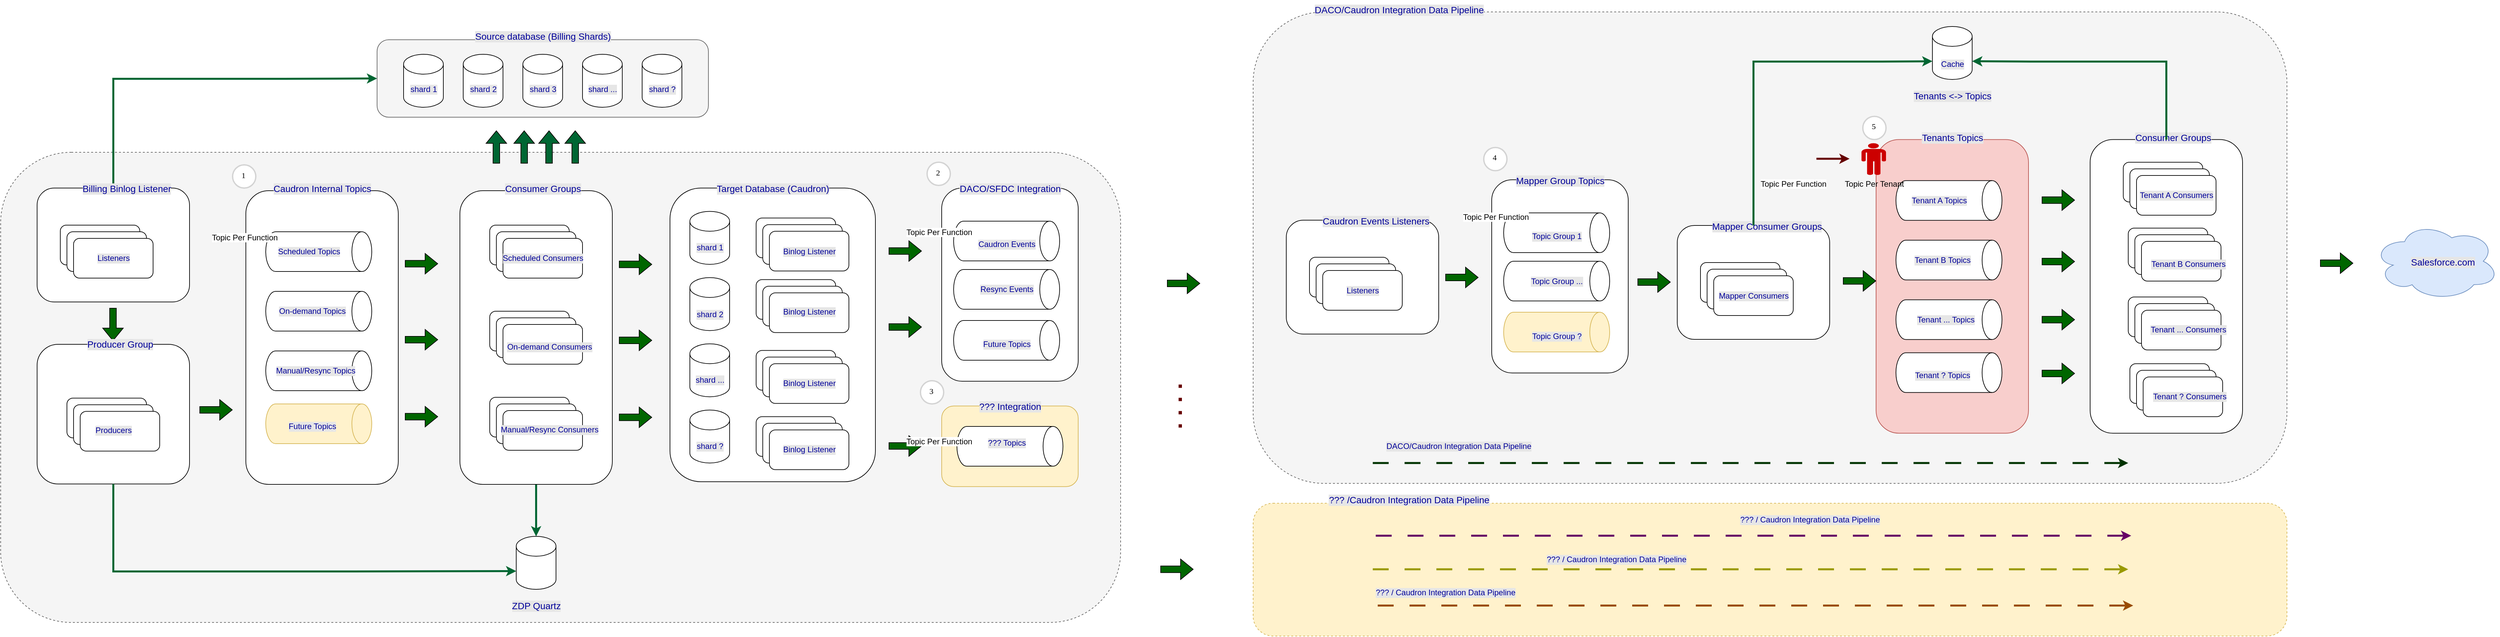 <mxfile version="24.0.6" type="github">
  <diagram name="Page-1" id="sh8ykiF0knSkxBJXVvDX">
    <mxGraphModel dx="3491" dy="1003" grid="1" gridSize="10" guides="1" tooltips="1" connect="1" arrows="1" fold="1" page="1" pageScale="1" pageWidth="850" pageHeight="1100" math="0" shadow="0">
      <root>
        <mxCell id="0" />
        <mxCell id="1" parent="0" />
        <mxCell id="TIKX9eycbTkuqXLnJjCn-144" value="" style="rounded=1;whiteSpace=wrap;html=1;dashed=1;strokeColor=#666666;fillColor=#f5f5f5;fontColor=#333333;" vertex="1" parent="1">
          <mxGeometry x="1760" y="58" width="1560" height="712" as="geometry" />
        </mxCell>
        <mxCell id="TIKX9eycbTkuqXLnJjCn-42" value="" style="rounded=1;whiteSpace=wrap;html=1;dashed=1;strokeColor=#666666;fillColor=#f5f5f5;fontColor=#333333;" vertex="1" parent="1">
          <mxGeometry x="-130" y="270" width="1690" height="710" as="geometry" />
        </mxCell>
        <mxCell id="TIKX9eycbTkuqXLnJjCn-10" value="" style="rounded=1;whiteSpace=wrap;html=1;" vertex="1" parent="1">
          <mxGeometry x="-75" y="560" width="230" height="210.88" as="geometry" />
        </mxCell>
        <mxCell id="TIKX9eycbTkuqXLnJjCn-9" value="" style="rounded=1;whiteSpace=wrap;html=1;fillColor=#f5f5f5;fontColor=#333333;strokeColor=#666666;" vertex="1" parent="1">
          <mxGeometry x="438" y="100" width="500" height="117" as="geometry" />
        </mxCell>
        <mxCell id="TIKX9eycbTkuqXLnJjCn-6" value="" style="rounded=1;whiteSpace=wrap;html=1;" vertex="1" parent="1">
          <mxGeometry x="1290" y="324" width="206" height="291.75" as="geometry" />
        </mxCell>
        <mxCell id="TIKX9eycbTkuqXLnJjCn-44" style="edgeStyle=orthogonalEdgeStyle;rounded=0;orthogonalLoop=1;jettySize=auto;html=1;entryX=0;entryY=0.5;entryDx=0;entryDy=0;strokeWidth=3;strokeColor=#006633;" edge="1" parent="1" source="TIKX9eycbTkuqXLnJjCn-5" target="TIKX9eycbTkuqXLnJjCn-9">
          <mxGeometry relative="1" as="geometry">
            <Array as="points">
              <mxPoint x="40" y="159" />
              <mxPoint x="297" y="159" />
            </Array>
          </mxGeometry>
        </mxCell>
        <mxCell id="TIKX9eycbTkuqXLnJjCn-5" value="" style="rounded=1;whiteSpace=wrap;html=1;" vertex="1" parent="1">
          <mxGeometry x="-75" y="324" width="230" height="172" as="geometry" />
        </mxCell>
        <mxCell id="TIKX9eycbTkuqXLnJjCn-41" style="edgeStyle=orthogonalEdgeStyle;rounded=0;orthogonalLoop=1;jettySize=auto;html=1;strokeWidth=3;strokeColor=#006633;" edge="1" parent="1" source="TIKX9eycbTkuqXLnJjCn-4" target="buvXnp-66d20s14vqZSp-45">
          <mxGeometry relative="1" as="geometry" />
        </mxCell>
        <mxCell id="TIKX9eycbTkuqXLnJjCn-4" value="" style="rounded=1;whiteSpace=wrap;html=1;" vertex="1" parent="1">
          <mxGeometry x="563" y="328" width="230" height="443.5" as="geometry" />
        </mxCell>
        <mxCell id="TIKX9eycbTkuqXLnJjCn-3" value="" style="rounded=1;whiteSpace=wrap;html=1;" vertex="1" parent="1">
          <mxGeometry x="240" y="328" width="230" height="443.5" as="geometry" />
        </mxCell>
        <mxCell id="TIKX9eycbTkuqXLnJjCn-2" value="" style="rounded=1;whiteSpace=wrap;html=1;" vertex="1" parent="1">
          <mxGeometry x="880" y="324" width="310" height="443.5" as="geometry" />
        </mxCell>
        <mxCell id="buvXnp-66d20s14vqZSp-1" value="" style="rounded=1;whiteSpace=wrap;html=1;" parent="1" vertex="1">
          <mxGeometry x="-40" y="380" width="120" height="60" as="geometry" />
        </mxCell>
        <mxCell id="buvXnp-66d20s14vqZSp-2" value="" style="shape=cylinder3;whiteSpace=wrap;html=1;boundedLbl=1;backgroundOutline=1;size=15;" parent="1" vertex="1">
          <mxGeometry x="568" y="122" width="60" height="80" as="geometry" />
        </mxCell>
        <mxCell id="buvXnp-66d20s14vqZSp-3" value="" style="shape=cylinder3;whiteSpace=wrap;html=1;boundedLbl=1;backgroundOutline=1;size=15;" parent="1" vertex="1">
          <mxGeometry x="658" y="122" width="60" height="80" as="geometry" />
        </mxCell>
        <mxCell id="buvXnp-66d20s14vqZSp-4" value="" style="shape=cylinder3;whiteSpace=wrap;html=1;boundedLbl=1;backgroundOutline=1;size=15;" parent="1" vertex="1">
          <mxGeometry x="748" y="122" width="60" height="80" as="geometry" />
        </mxCell>
        <mxCell id="buvXnp-66d20s14vqZSp-5" value="" style="shape=cylinder3;whiteSpace=wrap;html=1;boundedLbl=1;backgroundOutline=1;size=15;" parent="1" vertex="1">
          <mxGeometry x="838" y="122" width="60" height="80" as="geometry" />
        </mxCell>
        <mxCell id="buvXnp-66d20s14vqZSp-6" value="" style="shape=cylinder3;whiteSpace=wrap;html=1;boundedLbl=1;backgroundOutline=1;size=15;" parent="1" vertex="1">
          <mxGeometry x="478" y="122" width="60" height="80" as="geometry" />
        </mxCell>
        <mxCell id="buvXnp-66d20s14vqZSp-7" value="" style="rounded=1;whiteSpace=wrap;html=1;" parent="1" vertex="1">
          <mxGeometry x="-30" y="390" width="120" height="60" as="geometry" />
        </mxCell>
        <mxCell id="buvXnp-66d20s14vqZSp-8" value="" style="rounded=1;whiteSpace=wrap;html=1;" parent="1" vertex="1">
          <mxGeometry x="-20" y="400" width="120" height="60" as="geometry" />
        </mxCell>
        <mxCell id="buvXnp-66d20s14vqZSp-9" value="" style="rounded=1;whiteSpace=wrap;html=1;" parent="1" vertex="1">
          <mxGeometry x="-30" y="641.25" width="120" height="60" as="geometry" />
        </mxCell>
        <mxCell id="buvXnp-66d20s14vqZSp-10" value="" style="rounded=1;whiteSpace=wrap;html=1;" parent="1" vertex="1">
          <mxGeometry x="-20" y="651.25" width="120" height="60" as="geometry" />
        </mxCell>
        <mxCell id="buvXnp-66d20s14vqZSp-11" value="" style="rounded=1;whiteSpace=wrap;html=1;" parent="1" vertex="1">
          <mxGeometry x="-10" y="661.25" width="120" height="60" as="geometry" />
        </mxCell>
        <mxCell id="buvXnp-66d20s14vqZSp-12" value="" style="shape=cylinder3;whiteSpace=wrap;html=1;boundedLbl=1;backgroundOutline=1;size=15;rotation=90;" parent="1" vertex="1">
          <mxGeometry x="320" y="340" width="60" height="160" as="geometry" />
        </mxCell>
        <mxCell id="buvXnp-66d20s14vqZSp-13" value="" style="shape=cylinder3;whiteSpace=wrap;html=1;boundedLbl=1;backgroundOutline=1;size=15;rotation=90;" parent="1" vertex="1">
          <mxGeometry x="320" y="430" width="60" height="160" as="geometry" />
        </mxCell>
        <mxCell id="buvXnp-66d20s14vqZSp-14" value="" style="shape=cylinder3;whiteSpace=wrap;html=1;boundedLbl=1;backgroundOutline=1;size=15;rotation=90;" parent="1" vertex="1">
          <mxGeometry x="320" y="520" width="60" height="160" as="geometry" />
        </mxCell>
        <mxCell id="buvXnp-66d20s14vqZSp-15" value="" style="shape=cylinder3;whiteSpace=wrap;html=1;boundedLbl=1;backgroundOutline=1;size=15;rotation=90;fillColor=#fff2cc;strokeColor=#d6b656;" parent="1" vertex="1">
          <mxGeometry x="320" y="600" width="60" height="160" as="geometry" />
        </mxCell>
        <mxCell id="buvXnp-66d20s14vqZSp-16" value="" style="rounded=1;whiteSpace=wrap;html=1;" parent="1" vertex="1">
          <mxGeometry x="608" y="380" width="120" height="60" as="geometry" />
        </mxCell>
        <mxCell id="buvXnp-66d20s14vqZSp-17" value="" style="rounded=1;whiteSpace=wrap;html=1;" parent="1" vertex="1">
          <mxGeometry x="618" y="390" width="120" height="60" as="geometry" />
        </mxCell>
        <mxCell id="buvXnp-66d20s14vqZSp-18" value="" style="rounded=1;whiteSpace=wrap;html=1;" parent="1" vertex="1">
          <mxGeometry x="628" y="400" width="120" height="60" as="geometry" />
        </mxCell>
        <mxCell id="buvXnp-66d20s14vqZSp-19" value="" style="rounded=1;whiteSpace=wrap;html=1;" parent="1" vertex="1">
          <mxGeometry x="608" y="510" width="120" height="60" as="geometry" />
        </mxCell>
        <mxCell id="buvXnp-66d20s14vqZSp-20" value="" style="rounded=1;whiteSpace=wrap;html=1;" parent="1" vertex="1">
          <mxGeometry x="618" y="520" width="120" height="60" as="geometry" />
        </mxCell>
        <mxCell id="buvXnp-66d20s14vqZSp-21" value="" style="rounded=1;whiteSpace=wrap;html=1;" parent="1" vertex="1">
          <mxGeometry x="628" y="530" width="120" height="60" as="geometry" />
        </mxCell>
        <mxCell id="buvXnp-66d20s14vqZSp-22" value="" style="rounded=1;whiteSpace=wrap;html=1;" parent="1" vertex="1">
          <mxGeometry x="608" y="640" width="120" height="60" as="geometry" />
        </mxCell>
        <mxCell id="buvXnp-66d20s14vqZSp-23" value="" style="rounded=1;whiteSpace=wrap;html=1;" parent="1" vertex="1">
          <mxGeometry x="618" y="650" width="120" height="60" as="geometry" />
        </mxCell>
        <mxCell id="buvXnp-66d20s14vqZSp-24" value="" style="rounded=1;whiteSpace=wrap;html=1;" parent="1" vertex="1">
          <mxGeometry x="628" y="660" width="120" height="60" as="geometry" />
        </mxCell>
        <mxCell id="buvXnp-66d20s14vqZSp-25" value="" style="shape=cylinder3;whiteSpace=wrap;html=1;boundedLbl=1;backgroundOutline=1;size=15;" parent="1" vertex="1">
          <mxGeometry x="910" y="359.25" width="60" height="80" as="geometry" />
        </mxCell>
        <mxCell id="buvXnp-66d20s14vqZSp-26" value="" style="shape=cylinder3;whiteSpace=wrap;html=1;boundedLbl=1;backgroundOutline=1;size=15;" parent="1" vertex="1">
          <mxGeometry x="910" y="459.25" width="60" height="80" as="geometry" />
        </mxCell>
        <mxCell id="buvXnp-66d20s14vqZSp-27" value="" style="shape=cylinder3;whiteSpace=wrap;html=1;boundedLbl=1;backgroundOutline=1;size=15;" parent="1" vertex="1">
          <mxGeometry x="910" y="559.25" width="60" height="80" as="geometry" />
        </mxCell>
        <mxCell id="buvXnp-66d20s14vqZSp-29" value="" style="shape=cylinder3;whiteSpace=wrap;html=1;boundedLbl=1;backgroundOutline=1;size=15;rotation=90;" parent="1" vertex="1">
          <mxGeometry x="1358" y="324" width="60" height="160" as="geometry" />
        </mxCell>
        <mxCell id="buvXnp-66d20s14vqZSp-30" value="" style="shape=cylinder3;whiteSpace=wrap;html=1;boundedLbl=1;backgroundOutline=1;size=15;rotation=90;" parent="1" vertex="1">
          <mxGeometry x="1358" y="397" width="60" height="160" as="geometry" />
        </mxCell>
        <mxCell id="buvXnp-66d20s14vqZSp-31" value="" style="shape=cylinder3;whiteSpace=wrap;html=1;boundedLbl=1;backgroundOutline=1;size=15;rotation=90;" parent="1" vertex="1">
          <mxGeometry x="1358" y="474" width="60" height="160" as="geometry" />
        </mxCell>
        <mxCell id="buvXnp-66d20s14vqZSp-32" value="" style="shape=cylinder3;whiteSpace=wrap;html=1;boundedLbl=1;backgroundOutline=1;size=15;" parent="1" vertex="1">
          <mxGeometry x="910" y="659.25" width="60" height="80" as="geometry" />
        </mxCell>
        <mxCell id="buvXnp-66d20s14vqZSp-33" value="" style="rounded=1;whiteSpace=wrap;html=1;" parent="1" vertex="1">
          <mxGeometry x="1010" y="369.25" width="120" height="60" as="geometry" />
        </mxCell>
        <mxCell id="buvXnp-66d20s14vqZSp-34" value="" style="rounded=1;whiteSpace=wrap;html=1;" parent="1" vertex="1">
          <mxGeometry x="1020" y="379.25" width="120" height="60" as="geometry" />
        </mxCell>
        <mxCell id="buvXnp-66d20s14vqZSp-35" value="" style="rounded=1;whiteSpace=wrap;html=1;" parent="1" vertex="1">
          <mxGeometry x="1030" y="389.25" width="120" height="60" as="geometry" />
        </mxCell>
        <mxCell id="buvXnp-66d20s14vqZSp-36" value="" style="rounded=1;whiteSpace=wrap;html=1;" parent="1" vertex="1">
          <mxGeometry x="1010" y="462.25" width="120" height="60" as="geometry" />
        </mxCell>
        <mxCell id="buvXnp-66d20s14vqZSp-37" value="" style="rounded=1;whiteSpace=wrap;html=1;" parent="1" vertex="1">
          <mxGeometry x="1020" y="472.25" width="120" height="60" as="geometry" />
        </mxCell>
        <mxCell id="buvXnp-66d20s14vqZSp-38" value="" style="rounded=1;whiteSpace=wrap;html=1;" parent="1" vertex="1">
          <mxGeometry x="1030" y="482.25" width="120" height="60" as="geometry" />
        </mxCell>
        <mxCell id="buvXnp-66d20s14vqZSp-39" value="" style="rounded=1;whiteSpace=wrap;html=1;" parent="1" vertex="1">
          <mxGeometry x="1010" y="569.25" width="120" height="60" as="geometry" />
        </mxCell>
        <mxCell id="buvXnp-66d20s14vqZSp-40" value="" style="rounded=1;whiteSpace=wrap;html=1;" parent="1" vertex="1">
          <mxGeometry x="1020" y="579.25" width="120" height="60" as="geometry" />
        </mxCell>
        <mxCell id="buvXnp-66d20s14vqZSp-41" value="" style="rounded=1;whiteSpace=wrap;html=1;" parent="1" vertex="1">
          <mxGeometry x="1030" y="589.25" width="120" height="60" as="geometry" />
        </mxCell>
        <mxCell id="buvXnp-66d20s14vqZSp-42" value="" style="rounded=1;whiteSpace=wrap;html=1;" parent="1" vertex="1">
          <mxGeometry x="1010" y="669.25" width="120" height="60" as="geometry" />
        </mxCell>
        <mxCell id="buvXnp-66d20s14vqZSp-43" value="" style="rounded=1;whiteSpace=wrap;html=1;" parent="1" vertex="1">
          <mxGeometry x="1020" y="679.25" width="120" height="60" as="geometry" />
        </mxCell>
        <mxCell id="buvXnp-66d20s14vqZSp-44" value="" style="rounded=1;whiteSpace=wrap;html=1;" parent="1" vertex="1">
          <mxGeometry x="1030" y="689.25" width="120" height="60" as="geometry" />
        </mxCell>
        <mxCell id="buvXnp-66d20s14vqZSp-45" value="" style="shape=cylinder3;whiteSpace=wrap;html=1;boundedLbl=1;backgroundOutline=1;size=15;" parent="1" vertex="1">
          <mxGeometry x="648" y="850" width="60" height="80" as="geometry" />
        </mxCell>
        <mxCell id="TIKX9eycbTkuqXLnJjCn-7" value="" style="rounded=1;whiteSpace=wrap;html=1;fillColor=#fff2cc;strokeColor=#d6b656;" vertex="1" parent="1">
          <mxGeometry x="1290" y="653.13" width="206" height="121.75" as="geometry" />
        </mxCell>
        <mxCell id="TIKX9eycbTkuqXLnJjCn-8" value="" style="shape=cylinder3;whiteSpace=wrap;html=1;boundedLbl=1;backgroundOutline=1;size=15;rotation=90;" vertex="1" parent="1">
          <mxGeometry x="1363" y="634.01" width="60" height="160" as="geometry" />
        </mxCell>
        <mxCell id="TIKX9eycbTkuqXLnJjCn-11" value="" style="shape=flexArrow;endArrow=classic;html=1;rounded=0;fillColor=#006600;" edge="1" parent="1">
          <mxGeometry width="50" height="50" relative="1" as="geometry">
            <mxPoint x="170" y="659" as="sourcePoint" />
            <mxPoint x="220" y="659" as="targetPoint" />
          </mxGeometry>
        </mxCell>
        <mxCell id="TIKX9eycbTkuqXLnJjCn-12" value="" style="shape=flexArrow;endArrow=classic;html=1;rounded=0;fillColor=#006600;" edge="1" parent="1">
          <mxGeometry width="50" height="50" relative="1" as="geometry">
            <mxPoint x="480" y="438.25" as="sourcePoint" />
            <mxPoint x="530" y="438.25" as="targetPoint" />
          </mxGeometry>
        </mxCell>
        <mxCell id="TIKX9eycbTkuqXLnJjCn-13" value="" style="shape=flexArrow;endArrow=classic;html=1;rounded=0;fillColor=#006600;" edge="1" parent="1">
          <mxGeometry width="50" height="50" relative="1" as="geometry">
            <mxPoint x="480" y="553" as="sourcePoint" />
            <mxPoint x="530" y="553" as="targetPoint" />
          </mxGeometry>
        </mxCell>
        <mxCell id="TIKX9eycbTkuqXLnJjCn-14" value="" style="shape=flexArrow;endArrow=classic;html=1;rounded=0;fillColor=#006600;" edge="1" parent="1">
          <mxGeometry width="50" height="50" relative="1" as="geometry">
            <mxPoint x="480" y="669.25" as="sourcePoint" />
            <mxPoint x="530" y="669.25" as="targetPoint" />
          </mxGeometry>
        </mxCell>
        <mxCell id="TIKX9eycbTkuqXLnJjCn-15" value="" style="shape=flexArrow;endArrow=classic;html=1;rounded=0;fillColor=#006600;" edge="1" parent="1">
          <mxGeometry width="50" height="50" relative="1" as="geometry">
            <mxPoint x="803" y="439.25" as="sourcePoint" />
            <mxPoint x="853" y="439.25" as="targetPoint" />
          </mxGeometry>
        </mxCell>
        <mxCell id="TIKX9eycbTkuqXLnJjCn-16" value="" style="shape=flexArrow;endArrow=classic;html=1;rounded=0;fillColor=#006600;" edge="1" parent="1">
          <mxGeometry width="50" height="50" relative="1" as="geometry">
            <mxPoint x="803" y="554" as="sourcePoint" />
            <mxPoint x="853" y="554" as="targetPoint" />
          </mxGeometry>
        </mxCell>
        <mxCell id="TIKX9eycbTkuqXLnJjCn-17" value="" style="shape=flexArrow;endArrow=classic;html=1;rounded=0;fillColor=#006600;" edge="1" parent="1">
          <mxGeometry width="50" height="50" relative="1" as="geometry">
            <mxPoint x="803" y="670.25" as="sourcePoint" />
            <mxPoint x="853" y="670.25" as="targetPoint" />
          </mxGeometry>
        </mxCell>
        <mxCell id="TIKX9eycbTkuqXLnJjCn-18" value="" style="shape=flexArrow;endArrow=classic;html=1;rounded=0;fillColor=#006600;" edge="1" parent="1">
          <mxGeometry width="50" height="50" relative="1" as="geometry">
            <mxPoint x="1210" y="419.13" as="sourcePoint" />
            <mxPoint x="1260" y="419.13" as="targetPoint" />
          </mxGeometry>
        </mxCell>
        <mxCell id="TIKX9eycbTkuqXLnJjCn-19" value="" style="shape=flexArrow;endArrow=classic;html=1;rounded=0;fillColor=#006600;" edge="1" parent="1">
          <mxGeometry width="50" height="50" relative="1" as="geometry">
            <mxPoint x="1210" y="533.88" as="sourcePoint" />
            <mxPoint x="1260" y="533.88" as="targetPoint" />
          </mxGeometry>
        </mxCell>
        <mxCell id="TIKX9eycbTkuqXLnJjCn-20" value="" style="shape=flexArrow;endArrow=classic;html=1;rounded=0;fillColor=#006600;" edge="1" parent="1">
          <mxGeometry width="50" height="50" relative="1" as="geometry">
            <mxPoint x="1210" y="713.51" as="sourcePoint" />
            <mxPoint x="1260" y="713.51" as="targetPoint" />
          </mxGeometry>
        </mxCell>
        <mxCell id="TIKX9eycbTkuqXLnJjCn-34" value="" style="shape=flexArrow;endArrow=classic;html=1;rounded=0;fillColor=#006633;" edge="1" parent="1">
          <mxGeometry width="50" height="50" relative="1" as="geometry">
            <mxPoint x="660" y="287" as="sourcePoint" />
            <mxPoint x="660" y="237" as="targetPoint" />
          </mxGeometry>
        </mxCell>
        <mxCell id="TIKX9eycbTkuqXLnJjCn-35" value="" style="shape=flexArrow;endArrow=classic;html=1;rounded=0;fillColor=#006633;" edge="1" parent="1">
          <mxGeometry width="50" height="50" relative="1" as="geometry">
            <mxPoint x="697.5" y="287" as="sourcePoint" />
            <mxPoint x="697.5" y="237" as="targetPoint" />
          </mxGeometry>
        </mxCell>
        <mxCell id="TIKX9eycbTkuqXLnJjCn-36" value="" style="shape=flexArrow;endArrow=classic;html=1;rounded=0;fillColor=#006633;" edge="1" parent="1">
          <mxGeometry width="50" height="50" relative="1" as="geometry">
            <mxPoint x="737" y="287" as="sourcePoint" />
            <mxPoint x="737" y="237" as="targetPoint" />
          </mxGeometry>
        </mxCell>
        <mxCell id="TIKX9eycbTkuqXLnJjCn-37" value="" style="shape=flexArrow;endArrow=classic;html=1;rounded=0;fillColor=#006633;" edge="1" parent="1">
          <mxGeometry width="50" height="50" relative="1" as="geometry">
            <mxPoint x="618" y="287" as="sourcePoint" />
            <mxPoint x="618" y="237" as="targetPoint" />
          </mxGeometry>
        </mxCell>
        <mxCell id="TIKX9eycbTkuqXLnJjCn-38" value="" style="shape=flexArrow;endArrow=classic;html=1;rounded=0;fillColor=#006600;" edge="1" parent="1">
          <mxGeometry width="50" height="50" relative="1" as="geometry">
            <mxPoint x="39.5" y="505" as="sourcePoint" />
            <mxPoint x="39.5" y="555" as="targetPoint" />
          </mxGeometry>
        </mxCell>
        <mxCell id="TIKX9eycbTkuqXLnJjCn-40" style="edgeStyle=orthogonalEdgeStyle;rounded=0;orthogonalLoop=1;jettySize=auto;html=1;entryX=0;entryY=0;entryDx=0;entryDy=52.5;entryPerimeter=0;strokeWidth=3;strokeColor=#006633;" edge="1" parent="1" source="TIKX9eycbTkuqXLnJjCn-10" target="buvXnp-66d20s14vqZSp-45">
          <mxGeometry relative="1" as="geometry">
            <Array as="points">
              <mxPoint x="40" y="903" />
              <mxPoint x="402" y="903" />
            </Array>
          </mxGeometry>
        </mxCell>
        <mxCell id="TIKX9eycbTkuqXLnJjCn-45" value="DACO/SFDC Integration" style="text;html=1;align=center;verticalAlign=middle;resizable=0;points=[];autosize=1;strokeColor=none;fillColor=none;fontSize=14;fontColor=#000099;labelBackgroundColor=#E6E6E6;" vertex="1" parent="1">
          <mxGeometry x="1303" y="310" width="180" height="30" as="geometry" />
        </mxCell>
        <mxCell id="TIKX9eycbTkuqXLnJjCn-46" value="??? Integration" style="text;html=1;align=center;verticalAlign=middle;resizable=0;points=[];autosize=1;strokeColor=none;fillColor=none;fontSize=14;fontColor=#000099;labelBackgroundColor=#E6E6E6;" vertex="1" parent="1">
          <mxGeometry x="1333" y="639.25" width="120" height="30" as="geometry" />
        </mxCell>
        <mxCell id="TIKX9eycbTkuqXLnJjCn-47" value="Target Database (Caudron)" style="text;html=1;align=center;verticalAlign=middle;resizable=0;points=[];autosize=1;strokeColor=none;fillColor=none;fontSize=14;fontColor=#000099;labelBackgroundColor=#E6E6E6;" vertex="1" parent="1">
          <mxGeometry x="940" y="310" width="190" height="30" as="geometry" />
        </mxCell>
        <mxCell id="TIKX9eycbTkuqXLnJjCn-48" value="Consumer Groups" style="text;html=1;align=center;verticalAlign=middle;resizable=0;points=[];autosize=1;strokeColor=none;fillColor=none;fontSize=14;fontColor=#000099;labelBackgroundColor=#E6E6E6;" vertex="1" parent="1">
          <mxGeometry x="618" y="310" width="140" height="30" as="geometry" />
        </mxCell>
        <mxCell id="TIKX9eycbTkuqXLnJjCn-49" value="Caudron Internal Topics" style="text;html=1;align=center;verticalAlign=middle;resizable=0;points=[];autosize=1;strokeColor=none;fillColor=none;fontSize=14;fontColor=#000099;labelBackgroundColor=#E6E6E6;" vertex="1" parent="1">
          <mxGeometry x="270" y="310" width="170" height="30" as="geometry" />
        </mxCell>
        <mxCell id="TIKX9eycbTkuqXLnJjCn-50" value="Billing Binlog Listener" style="text;html=1;align=center;verticalAlign=middle;resizable=0;points=[];autosize=1;strokeColor=none;fillColor=none;fontSize=14;fontColor=#000099;labelBackgroundColor=#E6E6E6;" vertex="1" parent="1">
          <mxGeometry x="-20" y="310" width="160" height="30" as="geometry" />
        </mxCell>
        <mxCell id="TIKX9eycbTkuqXLnJjCn-51" value="Producer Group" style="text;html=1;align=center;verticalAlign=middle;resizable=0;points=[];autosize=1;strokeColor=none;fillColor=none;fontSize=14;fontColor=#000099;labelBackgroundColor=#E6E6E6;" vertex="1" parent="1">
          <mxGeometry x="-10" y="545" width="120" height="30" as="geometry" />
        </mxCell>
        <mxCell id="TIKX9eycbTkuqXLnJjCn-52" value="Source database (Billing Shards)" style="text;html=1;align=center;verticalAlign=middle;resizable=0;points=[];autosize=1;strokeColor=none;fillColor=none;fontSize=14;fontColor=#000099;labelBackgroundColor=#E6E6E6;" vertex="1" parent="1">
          <mxGeometry x="573" y="80" width="230" height="30" as="geometry" />
        </mxCell>
        <mxCell id="TIKX9eycbTkuqXLnJjCn-53" value="Binlog Listener" style="text;html=1;align=center;verticalAlign=middle;resizable=0;points=[];autosize=1;strokeColor=none;fillColor=none;fontSize=12;fontColor=#000099;labelBackgroundColor=#E6E6E6;" vertex="1" parent="1">
          <mxGeometry x="1040" y="704.25" width="100" height="30" as="geometry" />
        </mxCell>
        <mxCell id="TIKX9eycbTkuqXLnJjCn-54" value="Binlog Listener" style="text;html=1;align=center;verticalAlign=middle;resizable=0;points=[];autosize=1;strokeColor=none;fillColor=none;fontSize=12;fontColor=#000099;labelBackgroundColor=#E6E6E6;" vertex="1" parent="1">
          <mxGeometry x="1040" y="604" width="100" height="30" as="geometry" />
        </mxCell>
        <mxCell id="TIKX9eycbTkuqXLnJjCn-55" value="Binlog Listener" style="text;html=1;align=center;verticalAlign=middle;resizable=0;points=[];autosize=1;strokeColor=none;fillColor=none;fontSize=12;fontColor=#000099;labelBackgroundColor=#E6E6E6;" vertex="1" parent="1">
          <mxGeometry x="1040" y="496" width="100" height="30" as="geometry" />
        </mxCell>
        <mxCell id="TIKX9eycbTkuqXLnJjCn-56" value="Binlog Listener" style="text;html=1;align=center;verticalAlign=middle;resizable=0;points=[];autosize=1;strokeColor=none;fillColor=none;fontSize=12;fontColor=#000099;labelBackgroundColor=#E6E6E6;" vertex="1" parent="1">
          <mxGeometry x="1040" y="405" width="100" height="30" as="geometry" />
        </mxCell>
        <mxCell id="TIKX9eycbTkuqXLnJjCn-58" value="Scheduled Topics" style="text;html=1;align=center;verticalAlign=middle;resizable=0;points=[];autosize=1;strokeColor=none;fillColor=none;fontSize=12;fontColor=#000099;labelBackgroundColor=#E6E6E6;" vertex="1" parent="1">
          <mxGeometry x="275" y="405" width="120" height="30" as="geometry" />
        </mxCell>
        <mxCell id="TIKX9eycbTkuqXLnJjCn-59" value="On-demand Topics" style="text;html=1;align=center;verticalAlign=middle;resizable=0;points=[];autosize=1;strokeColor=none;fillColor=none;fontSize=12;fontColor=#000099;labelBackgroundColor=#E6E6E6;" vertex="1" parent="1">
          <mxGeometry x="280" y="495" width="120" height="30" as="geometry" />
        </mxCell>
        <mxCell id="TIKX9eycbTkuqXLnJjCn-60" value="Manual/Resync Topics" style="text;html=1;align=center;verticalAlign=middle;resizable=0;points=[];autosize=1;strokeColor=none;fillColor=none;fontSize=12;fontColor=#000099;labelBackgroundColor=#E6E6E6;" vertex="1" parent="1">
          <mxGeometry x="275" y="585" width="140" height="30" as="geometry" />
        </mxCell>
        <mxCell id="TIKX9eycbTkuqXLnJjCn-61" value="Future Topics" style="text;html=1;align=center;verticalAlign=middle;resizable=0;points=[];autosize=1;strokeColor=none;fillColor=none;fontSize=12;fontColor=#000099;labelBackgroundColor=#E6E6E6;" vertex="1" parent="1">
          <mxGeometry x="290" y="669.25" width="100" height="30" as="geometry" />
        </mxCell>
        <mxCell id="TIKX9eycbTkuqXLnJjCn-62" value="Scheduled Consumers" style="text;html=1;align=center;verticalAlign=middle;resizable=0;points=[];autosize=1;strokeColor=none;fillColor=none;fontSize=12;fontColor=#000099;labelBackgroundColor=#E6E6E6;" vertex="1" parent="1">
          <mxGeometry x="618" y="415" width="140" height="30" as="geometry" />
        </mxCell>
        <mxCell id="TIKX9eycbTkuqXLnJjCn-63" value="On-demand Consumers" style="text;html=1;align=center;verticalAlign=middle;resizable=0;points=[];autosize=1;strokeColor=none;fillColor=none;fontSize=12;fontColor=#000099;labelBackgroundColor=#E6E6E6;" vertex="1" parent="1">
          <mxGeometry x="623" y="549.25" width="150" height="30" as="geometry" />
        </mxCell>
        <mxCell id="TIKX9eycbTkuqXLnJjCn-64" value="Manual/Resync Consumers" style="text;html=1;align=center;verticalAlign=middle;resizable=0;points=[];autosize=1;strokeColor=none;fillColor=none;fontSize=12;fontColor=#000099;labelBackgroundColor=#E6E6E6;" vertex="1" parent="1">
          <mxGeometry x="613" y="674.25" width="170" height="30" as="geometry" />
        </mxCell>
        <mxCell id="TIKX9eycbTkuqXLnJjCn-65" value="Caudron Events" style="text;html=1;align=center;verticalAlign=middle;resizable=0;points=[];autosize=1;strokeColor=none;fillColor=none;fontSize=12;fontColor=#000099;labelBackgroundColor=#E6E6E6;" vertex="1" parent="1">
          <mxGeometry x="1333" y="394.25" width="110" height="30" as="geometry" />
        </mxCell>
        <mxCell id="TIKX9eycbTkuqXLnJjCn-66" value="Resync Events" style="text;html=1;align=center;verticalAlign=middle;resizable=0;points=[];autosize=1;strokeColor=none;fillColor=none;fontSize=12;fontColor=#000099;labelBackgroundColor=#E6E6E6;" vertex="1" parent="1">
          <mxGeometry x="1338" y="462.25" width="100" height="30" as="geometry" />
        </mxCell>
        <mxCell id="TIKX9eycbTkuqXLnJjCn-67" value="Future Topics" style="text;html=1;align=center;verticalAlign=middle;resizable=0;points=[];autosize=1;strokeColor=none;fillColor=none;fontSize=12;fontColor=#000099;labelBackgroundColor=#E6E6E6;" vertex="1" parent="1">
          <mxGeometry x="1338" y="545" width="100" height="30" as="geometry" />
        </mxCell>
        <mxCell id="TIKX9eycbTkuqXLnJjCn-68" value="??? Topics" style="text;html=1;align=center;verticalAlign=middle;resizable=0;points=[];autosize=1;strokeColor=none;fillColor=none;fontSize=12;fontColor=#000099;labelBackgroundColor=#E6E6E6;" vertex="1" parent="1">
          <mxGeometry x="1348" y="694.25" width="80" height="30" as="geometry" />
        </mxCell>
        <mxCell id="TIKX9eycbTkuqXLnJjCn-69" value="Listeners" style="text;html=1;align=center;verticalAlign=middle;resizable=0;points=[];autosize=1;strokeColor=none;fillColor=none;fontSize=12;fontColor=#000099;labelBackgroundColor=#E6E6E6;" vertex="1" parent="1">
          <mxGeometry x="5" y="415" width="70" height="30" as="geometry" />
        </mxCell>
        <mxCell id="TIKX9eycbTkuqXLnJjCn-70" value="Producers" style="text;html=1;align=center;verticalAlign=middle;resizable=0;points=[];autosize=1;strokeColor=none;fillColor=none;fontSize=12;fontColor=#000099;labelBackgroundColor=#E6E6E6;" vertex="1" parent="1">
          <mxGeometry y="675" width="80" height="30" as="geometry" />
        </mxCell>
        <mxCell id="TIKX9eycbTkuqXLnJjCn-71" value="shard 2" style="text;html=1;align=center;verticalAlign=middle;resizable=0;points=[];autosize=1;strokeColor=none;fillColor=none;fontSize=12;fontColor=#000099;labelBackgroundColor=#E6E6E6;" vertex="1" parent="1">
          <mxGeometry x="568" y="160" width="60" height="30" as="geometry" />
        </mxCell>
        <mxCell id="TIKX9eycbTkuqXLnJjCn-72" value="shard 1" style="text;html=1;align=center;verticalAlign=middle;resizable=0;points=[];autosize=1;strokeColor=none;fillColor=none;fontSize=12;fontColor=#000099;labelBackgroundColor=#E6E6E6;" vertex="1" parent="1">
          <mxGeometry x="478" y="160" width="60" height="30" as="geometry" />
        </mxCell>
        <mxCell id="TIKX9eycbTkuqXLnJjCn-73" value="shard 3" style="text;html=1;align=center;verticalAlign=middle;resizable=0;points=[];autosize=1;strokeColor=none;fillColor=none;fontSize=12;fontColor=#000099;labelBackgroundColor=#E6E6E6;" vertex="1" parent="1">
          <mxGeometry x="658" y="160" width="60" height="30" as="geometry" />
        </mxCell>
        <mxCell id="TIKX9eycbTkuqXLnJjCn-74" value="shard ..." style="text;html=1;align=center;verticalAlign=middle;resizable=0;points=[];autosize=1;strokeColor=none;fillColor=none;fontSize=12;fontColor=#000099;labelBackgroundColor=#E6E6E6;" vertex="1" parent="1">
          <mxGeometry x="743" y="160" width="70" height="30" as="geometry" />
        </mxCell>
        <mxCell id="TIKX9eycbTkuqXLnJjCn-75" value="shard ?" style="text;html=1;align=center;verticalAlign=middle;resizable=0;points=[];autosize=1;strokeColor=none;fillColor=none;fontSize=12;fontColor=#000099;labelBackgroundColor=#E6E6E6;" vertex="1" parent="1">
          <mxGeometry x="838" y="160" width="60" height="30" as="geometry" />
        </mxCell>
        <mxCell id="TIKX9eycbTkuqXLnJjCn-76" value="shard 1" style="text;html=1;align=center;verticalAlign=middle;resizable=0;points=[];autosize=1;strokeColor=none;fillColor=none;fontSize=12;fontColor=#000099;labelBackgroundColor=#E6E6E6;" vertex="1" parent="1">
          <mxGeometry x="910" y="399.25" width="60" height="30" as="geometry" />
        </mxCell>
        <mxCell id="TIKX9eycbTkuqXLnJjCn-77" value="shard 2" style="text;html=1;align=center;verticalAlign=middle;resizable=0;points=[];autosize=1;strokeColor=none;fillColor=none;fontSize=12;fontColor=#000099;labelBackgroundColor=#E6E6E6;" vertex="1" parent="1">
          <mxGeometry x="910" y="500" width="60" height="30" as="geometry" />
        </mxCell>
        <mxCell id="TIKX9eycbTkuqXLnJjCn-78" value="shard ..." style="text;html=1;align=center;verticalAlign=middle;resizable=0;points=[];autosize=1;strokeColor=none;fillColor=none;fontSize=12;fontColor=#000099;labelBackgroundColor=#E6E6E6;" vertex="1" parent="1">
          <mxGeometry x="905" y="599.25" width="70" height="30" as="geometry" />
        </mxCell>
        <mxCell id="TIKX9eycbTkuqXLnJjCn-79" value="shard ?" style="text;html=1;align=center;verticalAlign=middle;resizable=0;points=[];autosize=1;strokeColor=none;fillColor=none;fontSize=12;fontColor=#000099;labelBackgroundColor=#E6E6E6;" vertex="1" parent="1">
          <mxGeometry x="910" y="699.01" width="60" height="30" as="geometry" />
        </mxCell>
        <mxCell id="TIKX9eycbTkuqXLnJjCn-80" value="ZDP Quartz" style="text;html=1;align=center;verticalAlign=middle;resizable=0;points=[];autosize=1;strokeColor=none;fillColor=none;fontSize=14;fontColor=#000099;labelBackgroundColor=#E6E6E6;" vertex="1" parent="1">
          <mxGeometry x="628" y="940" width="100" height="30" as="geometry" />
        </mxCell>
        <mxCell id="TIKX9eycbTkuqXLnJjCn-81" value="" style="rounded=1;whiteSpace=wrap;html=1;" vertex="1" parent="1">
          <mxGeometry x="2120" y="311.5" width="206" height="291.75" as="geometry" />
        </mxCell>
        <mxCell id="TIKX9eycbTkuqXLnJjCn-82" value="" style="shape=cylinder3;whiteSpace=wrap;html=1;boundedLbl=1;backgroundOutline=1;size=15;rotation=90;" vertex="1" parent="1">
          <mxGeometry x="2188" y="311.5" width="60" height="160" as="geometry" />
        </mxCell>
        <mxCell id="TIKX9eycbTkuqXLnJjCn-83" value="" style="shape=cylinder3;whiteSpace=wrap;html=1;boundedLbl=1;backgroundOutline=1;size=15;rotation=90;" vertex="1" parent="1">
          <mxGeometry x="2188" y="384.5" width="60" height="160" as="geometry" />
        </mxCell>
        <mxCell id="TIKX9eycbTkuqXLnJjCn-84" value="" style="shape=cylinder3;whiteSpace=wrap;html=1;boundedLbl=1;backgroundOutline=1;size=15;rotation=90;fillColor=#fff2cc;strokeColor=#d6b656;" vertex="1" parent="1">
          <mxGeometry x="2188" y="461.5" width="60" height="160" as="geometry" />
        </mxCell>
        <mxCell id="TIKX9eycbTkuqXLnJjCn-85" value="Mapper Group Topics" style="text;html=1;align=center;verticalAlign=middle;resizable=0;points=[];autosize=1;strokeColor=none;fillColor=none;fontSize=14;fontColor=#000099;labelBackgroundColor=#E6E6E6;" vertex="1" parent="1">
          <mxGeometry x="2143" y="297.5" width="160" height="30" as="geometry" />
        </mxCell>
        <mxCell id="TIKX9eycbTkuqXLnJjCn-86" value="Topic Group 1" style="text;html=1;align=center;verticalAlign=middle;resizable=0;points=[];autosize=1;strokeColor=none;fillColor=none;fontSize=12;fontColor=#000099;labelBackgroundColor=#E6E6E6;" vertex="1" parent="1">
          <mxGeometry x="2168" y="381.75" width="100" height="30" as="geometry" />
        </mxCell>
        <mxCell id="TIKX9eycbTkuqXLnJjCn-87" value="Topic Group ..." style="text;html=1;align=center;verticalAlign=middle;resizable=0;points=[];autosize=1;strokeColor=none;fillColor=none;fontSize=12;fontColor=#000099;labelBackgroundColor=#E6E6E6;" vertex="1" parent="1">
          <mxGeometry x="2168" y="449.75" width="100" height="30" as="geometry" />
        </mxCell>
        <mxCell id="TIKX9eycbTkuqXLnJjCn-88" value="Topic Group ?" style="text;html=1;align=center;verticalAlign=middle;resizable=0;points=[];autosize=1;strokeColor=none;fillColor=none;fontSize=12;fontColor=#000099;labelBackgroundColor=#E6E6E6;" vertex="1" parent="1">
          <mxGeometry x="2168" y="532.5" width="100" height="30" as="geometry" />
        </mxCell>
        <mxCell id="TIKX9eycbTkuqXLnJjCn-89" value="" style="rounded=1;whiteSpace=wrap;html=1;" vertex="1" parent="1">
          <mxGeometry x="1810" y="372.5" width="230" height="172" as="geometry" />
        </mxCell>
        <mxCell id="TIKX9eycbTkuqXLnJjCn-90" value="" style="rounded=1;whiteSpace=wrap;html=1;" vertex="1" parent="1">
          <mxGeometry x="1845" y="428.5" width="120" height="60" as="geometry" />
        </mxCell>
        <mxCell id="TIKX9eycbTkuqXLnJjCn-91" value="" style="rounded=1;whiteSpace=wrap;html=1;" vertex="1" parent="1">
          <mxGeometry x="1855" y="438.5" width="120" height="60" as="geometry" />
        </mxCell>
        <mxCell id="TIKX9eycbTkuqXLnJjCn-92" value="" style="rounded=1;whiteSpace=wrap;html=1;" vertex="1" parent="1">
          <mxGeometry x="1865" y="448.5" width="120" height="60" as="geometry" />
        </mxCell>
        <mxCell id="TIKX9eycbTkuqXLnJjCn-93" value="Caudron Events Listeners" style="text;html=1;align=center;verticalAlign=middle;resizable=0;points=[];autosize=1;strokeColor=none;fillColor=none;fontSize=14;fontColor=#000099;labelBackgroundColor=#E6E6E6;" vertex="1" parent="1">
          <mxGeometry x="1855" y="358.5" width="180" height="30" as="geometry" />
        </mxCell>
        <mxCell id="TIKX9eycbTkuqXLnJjCn-94" value="Listeners" style="text;html=1;align=center;verticalAlign=middle;resizable=0;points=[];autosize=1;strokeColor=none;fillColor=none;fontSize=12;fontColor=#000099;labelBackgroundColor=#E6E6E6;" vertex="1" parent="1">
          <mxGeometry x="1890" y="463.5" width="70" height="30" as="geometry" />
        </mxCell>
        <mxCell id="TIKX9eycbTkuqXLnJjCn-95" value="" style="rounded=1;whiteSpace=wrap;html=1;" vertex="1" parent="1">
          <mxGeometry x="2400" y="380.5" width="230" height="172" as="geometry" />
        </mxCell>
        <mxCell id="TIKX9eycbTkuqXLnJjCn-96" value="" style="rounded=1;whiteSpace=wrap;html=1;" vertex="1" parent="1">
          <mxGeometry x="2435" y="436.5" width="120" height="60" as="geometry" />
        </mxCell>
        <mxCell id="TIKX9eycbTkuqXLnJjCn-97" value="" style="rounded=1;whiteSpace=wrap;html=1;" vertex="1" parent="1">
          <mxGeometry x="2445" y="446.5" width="120" height="60" as="geometry" />
        </mxCell>
        <mxCell id="TIKX9eycbTkuqXLnJjCn-98" value="" style="rounded=1;whiteSpace=wrap;html=1;" vertex="1" parent="1">
          <mxGeometry x="2455" y="456.5" width="120" height="60" as="geometry" />
        </mxCell>
        <mxCell id="TIKX9eycbTkuqXLnJjCn-99" value="Mapper Consumer Groups" style="text;html=1;align=center;verticalAlign=middle;resizable=0;points=[];autosize=1;strokeColor=none;fillColor=none;fontSize=14;fontColor=#000099;labelBackgroundColor=#E6E6E6;" vertex="1" parent="1">
          <mxGeometry x="2440" y="366.5" width="190" height="30" as="geometry" />
        </mxCell>
        <mxCell id="TIKX9eycbTkuqXLnJjCn-100" value="Mapper Consumers" style="text;html=1;align=center;verticalAlign=middle;resizable=0;points=[];autosize=1;strokeColor=none;fillColor=none;fontSize=12;fontColor=#000099;labelBackgroundColor=#E6E6E6;" vertex="1" parent="1">
          <mxGeometry x="2450" y="471.5" width="130" height="30" as="geometry" />
        </mxCell>
        <mxCell id="TIKX9eycbTkuqXLnJjCn-109" value="" style="rounded=1;whiteSpace=wrap;html=1;" vertex="1" parent="1">
          <mxGeometry x="3023" y="250.75" width="230" height="443.5" as="geometry" />
        </mxCell>
        <mxCell id="TIKX9eycbTkuqXLnJjCn-110" value="" style="rounded=1;whiteSpace=wrap;html=1;fillColor=#f8cecc;strokeColor=#b85450;" vertex="1" parent="1">
          <mxGeometry x="2700" y="250.75" width="230" height="443.5" as="geometry" />
        </mxCell>
        <mxCell id="TIKX9eycbTkuqXLnJjCn-111" value="" style="shape=cylinder3;whiteSpace=wrap;html=1;boundedLbl=1;backgroundOutline=1;size=15;rotation=90;" vertex="1" parent="1">
          <mxGeometry x="2780" y="262.75" width="60" height="160" as="geometry" />
        </mxCell>
        <mxCell id="TIKX9eycbTkuqXLnJjCn-112" value="" style="shape=cylinder3;whiteSpace=wrap;html=1;boundedLbl=1;backgroundOutline=1;size=15;rotation=90;" vertex="1" parent="1">
          <mxGeometry x="2780" y="352.75" width="60" height="160" as="geometry" />
        </mxCell>
        <mxCell id="TIKX9eycbTkuqXLnJjCn-113" value="" style="shape=cylinder3;whiteSpace=wrap;html=1;boundedLbl=1;backgroundOutline=1;size=15;rotation=90;" vertex="1" parent="1">
          <mxGeometry x="2780" y="442.75" width="60" height="160" as="geometry" />
        </mxCell>
        <mxCell id="TIKX9eycbTkuqXLnJjCn-114" value="" style="shape=cylinder3;whiteSpace=wrap;html=1;boundedLbl=1;backgroundOutline=1;size=15;rotation=90;" vertex="1" parent="1">
          <mxGeometry x="2780" y="522.75" width="60" height="160" as="geometry" />
        </mxCell>
        <mxCell id="TIKX9eycbTkuqXLnJjCn-115" value="" style="rounded=1;whiteSpace=wrap;html=1;" vertex="1" parent="1">
          <mxGeometry x="3073" y="285" width="120" height="60" as="geometry" />
        </mxCell>
        <mxCell id="TIKX9eycbTkuqXLnJjCn-116" value="" style="rounded=1;whiteSpace=wrap;html=1;" vertex="1" parent="1">
          <mxGeometry x="3083" y="295" width="120" height="60" as="geometry" />
        </mxCell>
        <mxCell id="TIKX9eycbTkuqXLnJjCn-117" value="" style="rounded=1;whiteSpace=wrap;html=1;" vertex="1" parent="1">
          <mxGeometry x="3093" y="305" width="120" height="60" as="geometry" />
        </mxCell>
        <mxCell id="TIKX9eycbTkuqXLnJjCn-118" value="" style="rounded=1;whiteSpace=wrap;html=1;" vertex="1" parent="1">
          <mxGeometry x="3080.5" y="384.5" width="120" height="60" as="geometry" />
        </mxCell>
        <mxCell id="TIKX9eycbTkuqXLnJjCn-119" value="" style="rounded=1;whiteSpace=wrap;html=1;" vertex="1" parent="1">
          <mxGeometry x="3090.5" y="394.5" width="120" height="60" as="geometry" />
        </mxCell>
        <mxCell id="TIKX9eycbTkuqXLnJjCn-120" value="" style="rounded=1;whiteSpace=wrap;html=1;" vertex="1" parent="1">
          <mxGeometry x="3100.5" y="404.5" width="120" height="60" as="geometry" />
        </mxCell>
        <mxCell id="TIKX9eycbTkuqXLnJjCn-121" value="" style="rounded=1;whiteSpace=wrap;html=1;" vertex="1" parent="1">
          <mxGeometry x="3083" y="589.25" width="120" height="60" as="geometry" />
        </mxCell>
        <mxCell id="TIKX9eycbTkuqXLnJjCn-122" value="" style="rounded=1;whiteSpace=wrap;html=1;" vertex="1" parent="1">
          <mxGeometry x="3093" y="599.25" width="120" height="60" as="geometry" />
        </mxCell>
        <mxCell id="TIKX9eycbTkuqXLnJjCn-123" value="" style="rounded=1;whiteSpace=wrap;html=1;" vertex="1" parent="1">
          <mxGeometry x="3103" y="609.25" width="120" height="60" as="geometry" />
        </mxCell>
        <mxCell id="TIKX9eycbTkuqXLnJjCn-124" value="" style="shape=flexArrow;endArrow=classic;html=1;rounded=0;fillColor=#006600;" edge="1" parent="1">
          <mxGeometry width="50" height="50" relative="1" as="geometry">
            <mxPoint x="2950" y="342.25" as="sourcePoint" />
            <mxPoint x="3000" y="342.25" as="targetPoint" />
          </mxGeometry>
        </mxCell>
        <mxCell id="TIKX9eycbTkuqXLnJjCn-125" value="" style="shape=flexArrow;endArrow=classic;html=1;rounded=0;fillColor=#006600;" edge="1" parent="1">
          <mxGeometry width="50" height="50" relative="1" as="geometry">
            <mxPoint x="2950" y="435" as="sourcePoint" />
            <mxPoint x="3000" y="435" as="targetPoint" />
          </mxGeometry>
        </mxCell>
        <mxCell id="TIKX9eycbTkuqXLnJjCn-126" value="" style="shape=flexArrow;endArrow=classic;html=1;rounded=0;fillColor=#006600;" edge="1" parent="1">
          <mxGeometry width="50" height="50" relative="1" as="geometry">
            <mxPoint x="2950" y="522.75" as="sourcePoint" />
            <mxPoint x="3000" y="522.75" as="targetPoint" />
          </mxGeometry>
        </mxCell>
        <mxCell id="TIKX9eycbTkuqXLnJjCn-127" value="Consumer Groups" style="text;html=1;align=center;verticalAlign=middle;resizable=0;points=[];autosize=1;strokeColor=none;fillColor=none;fontSize=14;fontColor=#000099;labelBackgroundColor=#E6E6E6;" vertex="1" parent="1">
          <mxGeometry x="3078" y="232.75" width="140" height="30" as="geometry" />
        </mxCell>
        <mxCell id="TIKX9eycbTkuqXLnJjCn-128" value="Tenants Topics" style="text;html=1;align=center;verticalAlign=middle;resizable=0;points=[];autosize=1;strokeColor=none;fillColor=none;fontSize=14;fontColor=#000099;labelBackgroundColor=#E6E6E6;" vertex="1" parent="1">
          <mxGeometry x="2755" y="232.75" width="120" height="30" as="geometry" />
        </mxCell>
        <mxCell id="TIKX9eycbTkuqXLnJjCn-129" value="Tenant A Topics" style="text;html=1;align=center;verticalAlign=middle;resizable=0;points=[];autosize=1;strokeColor=none;fillColor=none;fontSize=12;fontColor=#000099;labelBackgroundColor=#E6E6E6;" vertex="1" parent="1">
          <mxGeometry x="2740" y="327.75" width="110" height="30" as="geometry" />
        </mxCell>
        <mxCell id="TIKX9eycbTkuqXLnJjCn-130" value="Tenant B Topics" style="text;html=1;align=center;verticalAlign=middle;resizable=0;points=[];autosize=1;strokeColor=none;fillColor=none;fontSize=12;fontColor=#000099;labelBackgroundColor=#E6E6E6;" vertex="1" parent="1">
          <mxGeometry x="2745" y="417.75" width="110" height="30" as="geometry" />
        </mxCell>
        <mxCell id="TIKX9eycbTkuqXLnJjCn-131" value="Tenant ... Topics" style="text;html=1;align=center;verticalAlign=middle;resizable=0;points=[];autosize=1;strokeColor=none;fillColor=none;fontSize=12;fontColor=#000099;labelBackgroundColor=#E6E6E6;" vertex="1" parent="1">
          <mxGeometry x="2750" y="507.75" width="110" height="30" as="geometry" />
        </mxCell>
        <mxCell id="TIKX9eycbTkuqXLnJjCn-132" value="Tenant ? Topics" style="text;html=1;align=center;verticalAlign=middle;resizable=0;points=[];autosize=1;strokeColor=none;fillColor=none;fontSize=12;fontColor=#000099;labelBackgroundColor=#E6E6E6;" vertex="1" parent="1">
          <mxGeometry x="2745" y="592" width="110" height="30" as="geometry" />
        </mxCell>
        <mxCell id="TIKX9eycbTkuqXLnJjCn-133" value="Tenant A Consumers" style="text;html=1;align=center;verticalAlign=middle;resizable=0;points=[];autosize=1;strokeColor=none;fillColor=none;fontSize=12;fontColor=#000099;labelBackgroundColor=#E6E6E6;" vertex="1" parent="1">
          <mxGeometry x="3088" y="320" width="130" height="30" as="geometry" />
        </mxCell>
        <mxCell id="TIKX9eycbTkuqXLnJjCn-134" value="Tenant B Consumers" style="text;html=1;align=center;verticalAlign=middle;resizable=0;points=[];autosize=1;strokeColor=none;fillColor=none;fontSize=12;fontColor=#000099;labelBackgroundColor=#E6E6E6;" vertex="1" parent="1">
          <mxGeometry x="3100.5" y="423.75" width="140" height="30" as="geometry" />
        </mxCell>
        <mxCell id="TIKX9eycbTkuqXLnJjCn-135" value="Tenant ? Consumers" style="text;html=1;align=center;verticalAlign=middle;resizable=0;points=[];autosize=1;strokeColor=none;fillColor=none;fontSize=12;fontColor=#000099;labelBackgroundColor=#E6E6E6;" vertex="1" parent="1">
          <mxGeometry x="3108" y="623.5" width="130" height="30" as="geometry" />
        </mxCell>
        <mxCell id="TIKX9eycbTkuqXLnJjCn-136" value="" style="shape=cylinder3;whiteSpace=wrap;html=1;boundedLbl=1;backgroundOutline=1;size=15;" vertex="1" parent="1">
          <mxGeometry x="2785" y="80" width="60" height="80" as="geometry" />
        </mxCell>
        <mxCell id="TIKX9eycbTkuqXLnJjCn-137" value="" style="shape=flexArrow;endArrow=classic;html=1;rounded=0;fillColor=#006600;" edge="1" parent="1">
          <mxGeometry width="50" height="50" relative="1" as="geometry">
            <mxPoint x="2950" y="604" as="sourcePoint" />
            <mxPoint x="3000" y="604" as="targetPoint" />
          </mxGeometry>
        </mxCell>
        <mxCell id="TIKX9eycbTkuqXLnJjCn-138" value="" style="rounded=1;whiteSpace=wrap;html=1;" vertex="1" parent="1">
          <mxGeometry x="3080.5" y="488.5" width="120" height="60" as="geometry" />
        </mxCell>
        <mxCell id="TIKX9eycbTkuqXLnJjCn-139" value="" style="rounded=1;whiteSpace=wrap;html=1;" vertex="1" parent="1">
          <mxGeometry x="3090.5" y="498.5" width="120" height="60" as="geometry" />
        </mxCell>
        <mxCell id="TIKX9eycbTkuqXLnJjCn-140" value="" style="rounded=1;whiteSpace=wrap;html=1;" vertex="1" parent="1">
          <mxGeometry x="3100.5" y="508.5" width="120" height="60" as="geometry" />
        </mxCell>
        <mxCell id="TIKX9eycbTkuqXLnJjCn-141" value="Tenant ... Consumers" style="text;html=1;align=center;verticalAlign=middle;resizable=0;points=[];autosize=1;strokeColor=none;fillColor=none;fontSize=12;fontColor=#000099;labelBackgroundColor=#E6E6E6;" vertex="1" parent="1">
          <mxGeometry x="3100.5" y="522.75" width="140" height="30" as="geometry" />
        </mxCell>
        <mxCell id="TIKX9eycbTkuqXLnJjCn-142" value="Tenants &amp;lt;-&amp;gt; Topics" style="text;html=1;align=center;verticalAlign=middle;resizable=0;points=[];autosize=1;strokeColor=none;fillColor=none;fontSize=14;fontColor=#000099;labelBackgroundColor=#E6E6E6;" vertex="1" parent="1">
          <mxGeometry x="2745" y="170" width="140" height="30" as="geometry" />
        </mxCell>
        <mxCell id="TIKX9eycbTkuqXLnJjCn-143" value="Cache" style="text;html=1;align=center;verticalAlign=middle;resizable=0;points=[];autosize=1;strokeColor=none;fillColor=none;fontSize=12;fontColor=#000099;labelBackgroundColor=#E6E6E6;" vertex="1" parent="1">
          <mxGeometry x="2785" y="122" width="60" height="30" as="geometry" />
        </mxCell>
        <mxCell id="TIKX9eycbTkuqXLnJjCn-145" value="" style="rounded=1;whiteSpace=wrap;html=1;dashed=1;strokeColor=#d6b656;fillColor=#fff2cc;" vertex="1" parent="1">
          <mxGeometry x="1760" y="800" width="1560" height="200.5" as="geometry" />
        </mxCell>
        <mxCell id="TIKX9eycbTkuqXLnJjCn-146" value="" style="shape=flexArrow;endArrow=classic;html=1;rounded=0;fillColor=#006600;" edge="1" parent="1">
          <mxGeometry width="50" height="50" relative="1" as="geometry">
            <mxPoint x="2650" y="464.25" as="sourcePoint" />
            <mxPoint x="2700" y="464.25" as="targetPoint" />
          </mxGeometry>
        </mxCell>
        <mxCell id="TIKX9eycbTkuqXLnJjCn-147" value="" style="shape=flexArrow;endArrow=classic;html=1;rounded=0;fillColor=#006600;" edge="1" parent="1">
          <mxGeometry width="50" height="50" relative="1" as="geometry">
            <mxPoint x="2340" y="466" as="sourcePoint" />
            <mxPoint x="2390" y="466" as="targetPoint" />
          </mxGeometry>
        </mxCell>
        <mxCell id="TIKX9eycbTkuqXLnJjCn-148" value="" style="shape=flexArrow;endArrow=classic;html=1;rounded=0;fillColor=#006600;" edge="1" parent="1">
          <mxGeometry width="50" height="50" relative="1" as="geometry">
            <mxPoint x="2050" y="459" as="sourcePoint" />
            <mxPoint x="2100" y="459" as="targetPoint" />
          </mxGeometry>
        </mxCell>
        <mxCell id="TIKX9eycbTkuqXLnJjCn-149" value="DACO/Caudron Integration Data Pipeline" style="text;html=1;align=center;verticalAlign=middle;resizable=0;points=[];autosize=1;strokeColor=none;fillColor=none;fontSize=14;fontColor=#000099;labelBackgroundColor=#E6E6E6;" vertex="1" parent="1">
          <mxGeometry x="1840" y="40" width="280" height="30" as="geometry" />
        </mxCell>
        <mxCell id="TIKX9eycbTkuqXLnJjCn-150" value="??? /Caudron Integration Data Pipeline" style="text;html=1;align=center;verticalAlign=middle;resizable=0;points=[];autosize=1;strokeColor=none;fillColor=none;fontSize=14;fontColor=#000099;labelBackgroundColor=#E6E6E6;" vertex="1" parent="1">
          <mxGeometry x="1860" y="780" width="270" height="30" as="geometry" />
        </mxCell>
        <mxCell id="TIKX9eycbTkuqXLnJjCn-151" value="" style="shape=flexArrow;endArrow=classic;html=1;rounded=0;fillColor=#006600;" edge="1" parent="1">
          <mxGeometry width="50" height="50" relative="1" as="geometry">
            <mxPoint x="1630" y="468" as="sourcePoint" />
            <mxPoint x="1680" y="468" as="targetPoint" />
          </mxGeometry>
        </mxCell>
        <mxCell id="TIKX9eycbTkuqXLnJjCn-152" value="" style="shape=flexArrow;endArrow=classic;html=1;rounded=0;fillColor=#006600;" edge="1" parent="1">
          <mxGeometry width="50" height="50" relative="1" as="geometry">
            <mxPoint x="1620" y="899.75" as="sourcePoint" />
            <mxPoint x="1670" y="899.75" as="targetPoint" />
          </mxGeometry>
        </mxCell>
        <mxCell id="TIKX9eycbTkuqXLnJjCn-153" value="" style="endArrow=none;dashed=1;html=1;dashPattern=1 3;strokeWidth=5;rounded=0;strokeColor=#660000;" edge="1" parent="1">
          <mxGeometry width="50" height="50" relative="1" as="geometry">
            <mxPoint x="1650" y="685.75" as="sourcePoint" />
            <mxPoint x="1650" y="615.75" as="targetPoint" />
          </mxGeometry>
        </mxCell>
        <mxCell id="TIKX9eycbTkuqXLnJjCn-155" value="1" style="ellipse;whiteSpace=wrap;html=1;aspect=fixed;strokeWidth=2;fontFamily=Tahoma;spacingBottom=4;spacingRight=2;strokeColor=#d3d3d3;" vertex="1" parent="1">
          <mxGeometry x="220" y="289" width="35" height="35" as="geometry" />
        </mxCell>
        <mxCell id="TIKX9eycbTkuqXLnJjCn-157" value="2" style="ellipse;whiteSpace=wrap;html=1;aspect=fixed;strokeWidth=2;fontFamily=Tahoma;spacingBottom=4;spacingRight=2;strokeColor=#d3d3d3;" vertex="1" parent="1">
          <mxGeometry x="1268" y="285" width="35" height="35" as="geometry" />
        </mxCell>
        <mxCell id="TIKX9eycbTkuqXLnJjCn-158" value="3" style="ellipse;whiteSpace=wrap;html=1;aspect=fixed;strokeWidth=2;fontFamily=Tahoma;spacingBottom=4;spacingRight=2;strokeColor=#d3d3d3;" vertex="1" parent="1">
          <mxGeometry x="1258" y="615" width="35" height="35" as="geometry" />
        </mxCell>
        <mxCell id="TIKX9eycbTkuqXLnJjCn-159" value="4" style="ellipse;whiteSpace=wrap;html=1;aspect=fixed;strokeWidth=2;fontFamily=Tahoma;spacingBottom=4;spacingRight=2;strokeColor=#d3d3d3;" vertex="1" parent="1">
          <mxGeometry x="2108" y="262.75" width="35" height="35" as="geometry" />
        </mxCell>
        <mxCell id="TIKX9eycbTkuqXLnJjCn-160" value="5" style="ellipse;whiteSpace=wrap;html=1;aspect=fixed;strokeWidth=2;fontFamily=Tahoma;spacingBottom=4;spacingRight=2;strokeColor=#d3d3d3;" vertex="1" parent="1">
          <mxGeometry x="2680" y="215.75" width="35" height="35" as="geometry" />
        </mxCell>
        <mxCell id="TIKX9eycbTkuqXLnJjCn-162" value="" style="ellipse;shape=cloud;whiteSpace=wrap;html=1;fillColor=#dae8fc;strokeColor=#6c8ebf;" vertex="1" parent="1">
          <mxGeometry x="3450" y="375.5" width="190" height="118" as="geometry" />
        </mxCell>
        <mxCell id="TIKX9eycbTkuqXLnJjCn-163" value="Salesforce.com" style="text;html=1;align=center;verticalAlign=middle;resizable=0;points=[];autosize=1;strokeColor=none;fillColor=none;fontSize=14;fontColor=#000099;labelBackgroundColor=#E6E6E6;" vertex="1" parent="1">
          <mxGeometry x="3495" y="421.25" width="120" height="30" as="geometry" />
        </mxCell>
        <mxCell id="TIKX9eycbTkuqXLnJjCn-164" value="" style="shape=flexArrow;endArrow=classic;html=1;rounded=0;fillColor=#006600;" edge="1" parent="1">
          <mxGeometry width="50" height="50" relative="1" as="geometry">
            <mxPoint x="3370" y="437.5" as="sourcePoint" />
            <mxPoint x="3420" y="437.5" as="targetPoint" />
          </mxGeometry>
        </mxCell>
        <mxCell id="TIKX9eycbTkuqXLnJjCn-165" style="edgeStyle=orthogonalEdgeStyle;rounded=0;orthogonalLoop=1;jettySize=auto;html=1;entryX=0;entryY=0;entryDx=0;entryDy=52.5;entryPerimeter=0;strokeWidth=3;strokeColor=#006633;" edge="1" parent="1" source="TIKX9eycbTkuqXLnJjCn-95" target="TIKX9eycbTkuqXLnJjCn-136">
          <mxGeometry relative="1" as="geometry">
            <Array as="points">
              <mxPoint x="2515" y="133" />
              <mxPoint x="2708" y="133" />
            </Array>
          </mxGeometry>
        </mxCell>
        <mxCell id="TIKX9eycbTkuqXLnJjCn-166" style="edgeStyle=orthogonalEdgeStyle;rounded=0;orthogonalLoop=1;jettySize=auto;html=1;entryX=1;entryY=0;entryDx=0;entryDy=52.5;entryPerimeter=0;strokeWidth=3;strokeColor=#006633;" edge="1" parent="1" source="TIKX9eycbTkuqXLnJjCn-109" target="TIKX9eycbTkuqXLnJjCn-136">
          <mxGeometry relative="1" as="geometry">
            <Array as="points">
              <mxPoint x="3138" y="133" />
              <mxPoint x="2934" y="133" />
            </Array>
          </mxGeometry>
        </mxCell>
        <mxCell id="TIKX9eycbTkuqXLnJjCn-168" value="Topic Per Function" style="shape=image;html=1;verticalAlign=top;verticalLabelPosition=bottom;labelBackgroundColor=#ffffff;imageAspect=0;aspect=fixed;image=https://cdn0.iconfinder.com/data/icons/glyphpack/60/function-128.png" vertex="1" parent="1">
          <mxGeometry x="1261" y="644.25" width="49" height="49" as="geometry" />
        </mxCell>
        <mxCell id="TIKX9eycbTkuqXLnJjCn-170" value="Topic Per Tenant" style="shape=mxgraph.signs.people.man_1;html=1;pointerEvents=1;fillColor=#CC0000;strokeColor=none;verticalLabelPosition=bottom;verticalAlign=top;align=center;" vertex="1" parent="1">
          <mxGeometry x="2678" y="256.25" width="37" height="48" as="geometry" />
        </mxCell>
        <mxCell id="TIKX9eycbTkuqXLnJjCn-172" value="Topic Per Function" style="shape=image;html=1;verticalAlign=top;verticalLabelPosition=bottom;labelBackgroundColor=#ffffff;imageAspect=0;aspect=fixed;image=https://cdn0.iconfinder.com/data/icons/glyphpack/60/function-128.png" vertex="1" parent="1">
          <mxGeometry x="2101" y="305" width="49" height="49" as="geometry" />
        </mxCell>
        <mxCell id="TIKX9eycbTkuqXLnJjCn-173" value="Topic Per Function" style="shape=image;html=1;verticalAlign=top;verticalLabelPosition=bottom;labelBackgroundColor=#ffffff;imageAspect=0;aspect=fixed;image=https://cdn0.iconfinder.com/data/icons/glyphpack/60/function-128.png" vertex="1" parent="1">
          <mxGeometry x="1261" y="328" width="49" height="49" as="geometry" />
        </mxCell>
        <mxCell id="TIKX9eycbTkuqXLnJjCn-174" value="Topic Per Function" style="shape=image;html=1;verticalAlign=top;verticalLabelPosition=bottom;labelBackgroundColor=#ffffff;imageAspect=0;aspect=fixed;image=https://cdn0.iconfinder.com/data/icons/glyphpack/60/function-128.png" vertex="1" parent="1">
          <mxGeometry x="213" y="335.5" width="49" height="49" as="geometry" />
        </mxCell>
        <mxCell id="TIKX9eycbTkuqXLnJjCn-175" value="Topic Per Function" style="shape=image;html=1;verticalAlign=top;verticalLabelPosition=bottom;labelBackgroundColor=#ffffff;imageAspect=0;aspect=fixed;image=https://cdn0.iconfinder.com/data/icons/glyphpack/60/function-128.png" vertex="1" parent="1">
          <mxGeometry x="2550" y="255.25" width="49" height="49" as="geometry" />
        </mxCell>
        <mxCell id="TIKX9eycbTkuqXLnJjCn-176" value="" style="endArrow=classic;html=1;rounded=0;strokeWidth=3;strokeColor=#660000;" edge="1" parent="1">
          <mxGeometry width="50" height="50" relative="1" as="geometry">
            <mxPoint x="2610" y="279.75" as="sourcePoint" />
            <mxPoint x="2660" y="279.75" as="targetPoint" />
          </mxGeometry>
        </mxCell>
        <mxCell id="TIKX9eycbTkuqXLnJjCn-177" value="" style="endArrow=classic;html=1;rounded=0;strokeWidth=3;strokeColor=#660066;dashed=1;dashPattern=8 8;" edge="1" parent="1">
          <mxGeometry width="50" height="50" relative="1" as="geometry">
            <mxPoint x="1945" y="849" as="sourcePoint" />
            <mxPoint x="3085" y="849" as="targetPoint" />
          </mxGeometry>
        </mxCell>
        <mxCell id="TIKX9eycbTkuqXLnJjCn-178" value="" style="endArrow=classic;html=1;rounded=0;strokeWidth=3;strokeColor=#999900;dashed=1;dashPattern=8 8;" edge="1" parent="1">
          <mxGeometry width="50" height="50" relative="1" as="geometry">
            <mxPoint x="1940.5" y="899.75" as="sourcePoint" />
            <mxPoint x="3080.5" y="899.75" as="targetPoint" />
          </mxGeometry>
        </mxCell>
        <mxCell id="TIKX9eycbTkuqXLnJjCn-179" value="" style="endArrow=classic;html=1;rounded=0;strokeWidth=3;strokeColor=#994C00;dashed=1;dashPattern=8 8;" edge="1" parent="1">
          <mxGeometry width="50" height="50" relative="1" as="geometry">
            <mxPoint x="1948" y="954.5" as="sourcePoint" />
            <mxPoint x="3088" y="954.5" as="targetPoint" />
          </mxGeometry>
        </mxCell>
        <mxCell id="TIKX9eycbTkuqXLnJjCn-180" value="" style="endArrow=classic;html=1;rounded=0;strokeWidth=3;strokeColor=#003300;dashed=1;dashPattern=8 8;" edge="1" parent="1">
          <mxGeometry width="50" height="50" relative="1" as="geometry">
            <mxPoint x="1940.5" y="739.25" as="sourcePoint" />
            <mxPoint x="3080.5" y="739.25" as="targetPoint" />
          </mxGeometry>
        </mxCell>
        <mxCell id="TIKX9eycbTkuqXLnJjCn-181" value="DACO/Caudron Integration Data Pipeline" style="text;html=1;align=center;verticalAlign=middle;resizable=0;points=[];autosize=1;strokeColor=none;fillColor=none;fontSize=12;fontColor=#000099;labelBackgroundColor=#E6E6E6;" vertex="1" parent="1">
          <mxGeometry x="1950" y="699.01" width="240" height="30" as="geometry" />
        </mxCell>
        <mxCell id="TIKX9eycbTkuqXLnJjCn-182" value="??? / Caudron Integration Data Pipeline" style="text;html=1;align=center;verticalAlign=middle;resizable=0;points=[];autosize=1;strokeColor=none;fillColor=none;fontSize=12;fontColor=#000099;labelBackgroundColor=#E6E6E6;" vertex="1" parent="1">
          <mxGeometry x="2485" y="810" width="230" height="30" as="geometry" />
        </mxCell>
        <mxCell id="TIKX9eycbTkuqXLnJjCn-183" value="??? / Caudron Integration Data Pipeline" style="text;html=1;align=center;verticalAlign=middle;resizable=0;points=[];autosize=1;strokeColor=none;fillColor=none;fontSize=12;fontColor=#000099;labelBackgroundColor=#E6E6E6;" vertex="1" parent="1">
          <mxGeometry x="2193" y="870" width="230" height="30" as="geometry" />
        </mxCell>
        <mxCell id="TIKX9eycbTkuqXLnJjCn-184" value="??? / Caudron Integration Data Pipeline" style="text;html=1;align=center;verticalAlign=middle;resizable=0;points=[];autosize=1;strokeColor=none;fillColor=none;fontSize=12;fontColor=#000099;labelBackgroundColor=#E6E6E6;" vertex="1" parent="1">
          <mxGeometry x="1935" y="920" width="230" height="30" as="geometry" />
        </mxCell>
      </root>
    </mxGraphModel>
  </diagram>
</mxfile>
